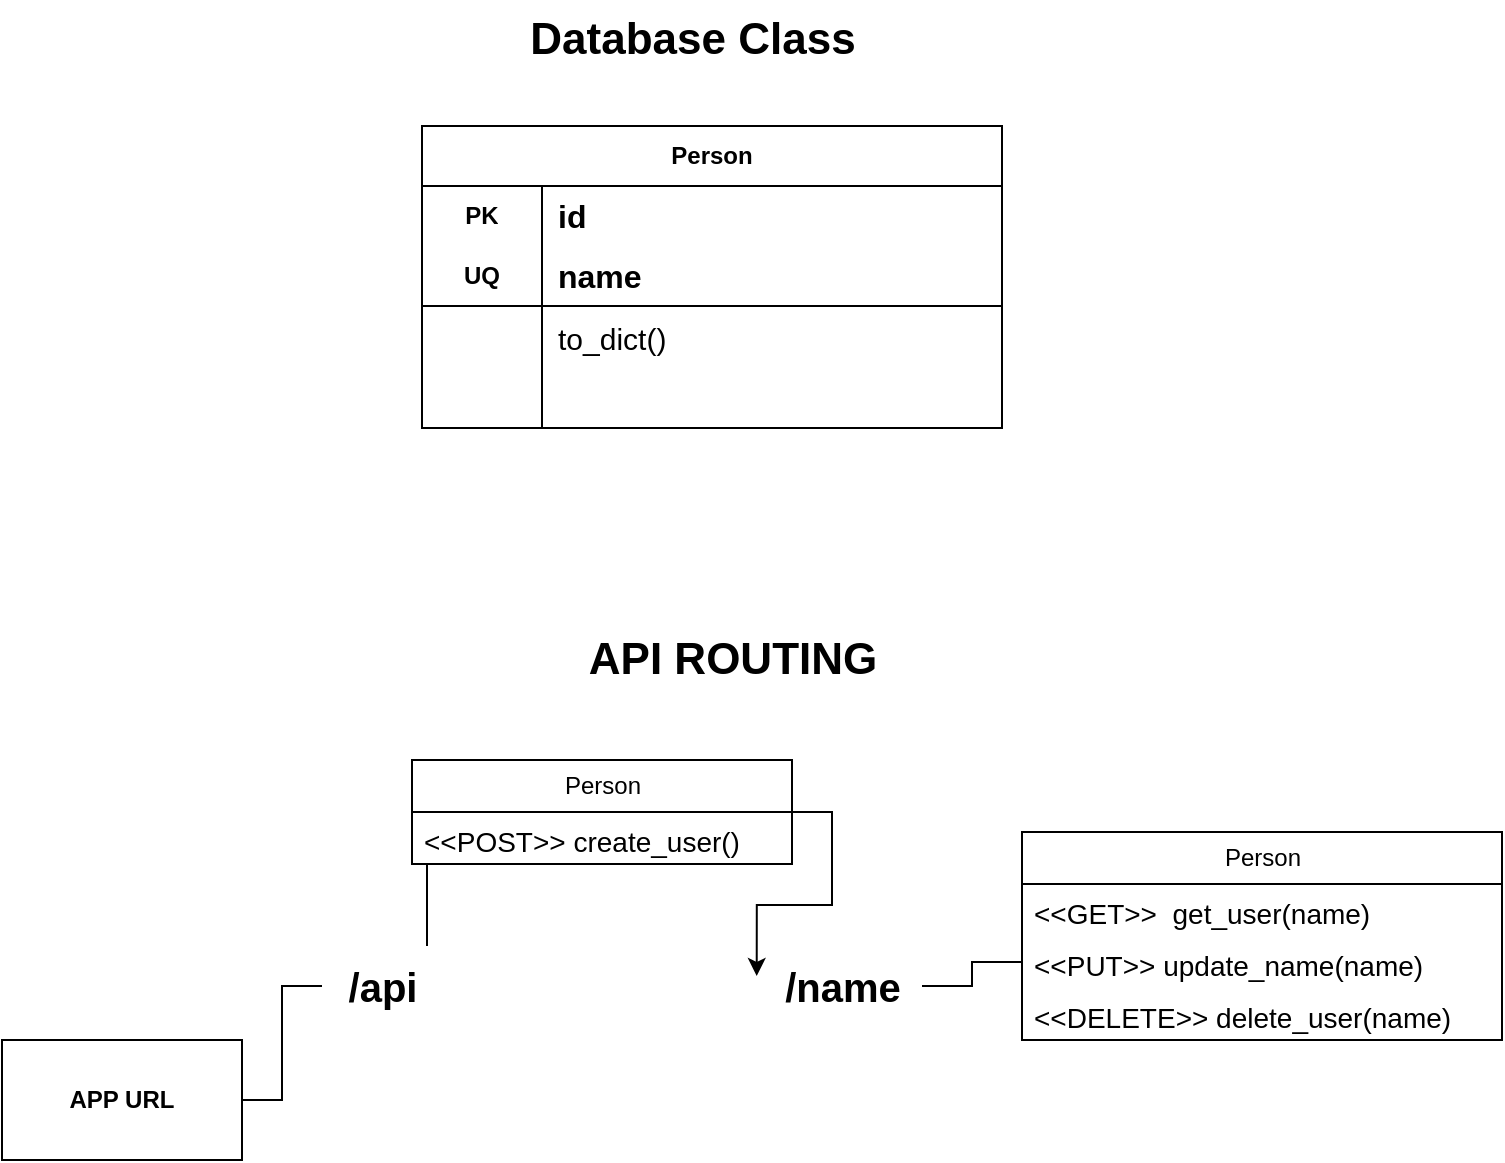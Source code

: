 <mxfile version="21.7.5" type="device">
  <diagram id="R2lEEEUBdFMjLlhIrx00" name="Page-1">
    <mxGraphModel dx="1434" dy="758" grid="1" gridSize="10" guides="1" tooltips="1" connect="1" arrows="1" fold="1" page="1" pageScale="1" pageWidth="850" pageHeight="1100" math="0" shadow="0" extFonts="Permanent Marker^https://fonts.googleapis.com/css?family=Permanent+Marker">
      <root>
        <mxCell id="0" />
        <mxCell id="1" parent="0" />
        <mxCell id="YndeFq7swMQPopFpHH2F-1" value="Person" style="shape=table;startSize=30;container=1;collapsible=1;childLayout=tableLayout;fixedRows=1;rowLines=0;fontStyle=1;align=center;resizeLast=1;html=1;whiteSpace=wrap;" vertex="1" parent="1">
          <mxGeometry x="240" y="93" width="290" height="151" as="geometry" />
        </mxCell>
        <mxCell id="YndeFq7swMQPopFpHH2F-2" value="" style="shape=tableRow;horizontal=0;startSize=0;swimlaneHead=0;swimlaneBody=0;fillColor=none;collapsible=0;dropTarget=0;points=[[0,0.5],[1,0.5]];portConstraint=eastwest;top=0;left=0;right=0;bottom=0;html=1;" vertex="1" parent="YndeFq7swMQPopFpHH2F-1">
          <mxGeometry y="30" width="290" height="30" as="geometry" />
        </mxCell>
        <mxCell id="YndeFq7swMQPopFpHH2F-3" value="PK" style="shape=partialRectangle;connectable=0;fillColor=none;top=0;left=0;bottom=0;right=0;fontStyle=1;overflow=hidden;html=1;whiteSpace=wrap;" vertex="1" parent="YndeFq7swMQPopFpHH2F-2">
          <mxGeometry width="60" height="30" as="geometry">
            <mxRectangle width="60" height="30" as="alternateBounds" />
          </mxGeometry>
        </mxCell>
        <mxCell id="YndeFq7swMQPopFpHH2F-4" value="id" style="shape=partialRectangle;connectable=0;fillColor=none;top=0;left=0;bottom=0;right=0;align=left;spacingLeft=6;fontStyle=1;overflow=hidden;html=1;whiteSpace=wrap;fontSize=16;" vertex="1" parent="YndeFq7swMQPopFpHH2F-2">
          <mxGeometry x="60" width="230" height="30" as="geometry">
            <mxRectangle width="230" height="30" as="alternateBounds" />
          </mxGeometry>
        </mxCell>
        <mxCell id="YndeFq7swMQPopFpHH2F-5" value="" style="shape=tableRow;horizontal=0;startSize=0;swimlaneHead=0;swimlaneBody=0;fillColor=none;collapsible=0;dropTarget=0;points=[[0,0.5],[1,0.5]];portConstraint=eastwest;top=0;left=0;right=0;bottom=1;html=1;" vertex="1" parent="YndeFq7swMQPopFpHH2F-1">
          <mxGeometry y="60" width="290" height="30" as="geometry" />
        </mxCell>
        <mxCell id="YndeFq7swMQPopFpHH2F-6" value="UQ" style="shape=partialRectangle;connectable=0;fillColor=none;top=0;left=0;bottom=0;right=0;fontStyle=1;overflow=hidden;html=1;whiteSpace=wrap;" vertex="1" parent="YndeFq7swMQPopFpHH2F-5">
          <mxGeometry width="60" height="30" as="geometry">
            <mxRectangle width="60" height="30" as="alternateBounds" />
          </mxGeometry>
        </mxCell>
        <mxCell id="YndeFq7swMQPopFpHH2F-7" value="name" style="shape=partialRectangle;connectable=0;fillColor=none;top=0;left=0;bottom=0;right=0;align=left;spacingLeft=6;fontStyle=1;overflow=hidden;html=1;whiteSpace=wrap;fontSize=16;" vertex="1" parent="YndeFq7swMQPopFpHH2F-5">
          <mxGeometry x="60" width="230" height="30" as="geometry">
            <mxRectangle width="230" height="30" as="alternateBounds" />
          </mxGeometry>
        </mxCell>
        <mxCell id="YndeFq7swMQPopFpHH2F-8" value="" style="shape=tableRow;horizontal=0;startSize=0;swimlaneHead=0;swimlaneBody=0;fillColor=none;collapsible=0;dropTarget=0;points=[[0,0.5],[1,0.5]];portConstraint=eastwest;top=0;left=0;right=0;bottom=0;html=1;" vertex="1" parent="YndeFq7swMQPopFpHH2F-1">
          <mxGeometry y="90" width="290" height="31" as="geometry" />
        </mxCell>
        <mxCell id="YndeFq7swMQPopFpHH2F-9" value="" style="shape=partialRectangle;connectable=0;fillColor=none;top=0;left=0;bottom=0;right=0;editable=1;overflow=hidden;html=1;whiteSpace=wrap;" vertex="1" parent="YndeFq7swMQPopFpHH2F-8">
          <mxGeometry width="60" height="31" as="geometry">
            <mxRectangle width="60" height="31" as="alternateBounds" />
          </mxGeometry>
        </mxCell>
        <mxCell id="YndeFq7swMQPopFpHH2F-10" value="to_dict()" style="shape=partialRectangle;connectable=0;fillColor=none;top=0;left=0;bottom=0;right=0;align=left;spacingLeft=6;overflow=hidden;html=1;whiteSpace=wrap;fontSize=15;" vertex="1" parent="YndeFq7swMQPopFpHH2F-8">
          <mxGeometry x="60" width="230" height="31" as="geometry">
            <mxRectangle width="230" height="31" as="alternateBounds" />
          </mxGeometry>
        </mxCell>
        <mxCell id="YndeFq7swMQPopFpHH2F-11" value="" style="shape=tableRow;horizontal=0;startSize=0;swimlaneHead=0;swimlaneBody=0;fillColor=none;collapsible=0;dropTarget=0;points=[[0,0.5],[1,0.5]];portConstraint=eastwest;top=0;left=0;right=0;bottom=0;html=1;" vertex="1" parent="YndeFq7swMQPopFpHH2F-1">
          <mxGeometry y="121" width="290" height="30" as="geometry" />
        </mxCell>
        <mxCell id="YndeFq7swMQPopFpHH2F-12" value="" style="shape=partialRectangle;connectable=0;fillColor=none;top=0;left=0;bottom=0;right=0;editable=1;overflow=hidden;html=1;whiteSpace=wrap;" vertex="1" parent="YndeFq7swMQPopFpHH2F-11">
          <mxGeometry width="60" height="30" as="geometry">
            <mxRectangle width="60" height="30" as="alternateBounds" />
          </mxGeometry>
        </mxCell>
        <mxCell id="YndeFq7swMQPopFpHH2F-13" value="" style="shape=partialRectangle;connectable=0;fillColor=none;top=0;left=0;bottom=0;right=0;align=left;spacingLeft=6;overflow=hidden;html=1;whiteSpace=wrap;" vertex="1" parent="YndeFq7swMQPopFpHH2F-11">
          <mxGeometry x="60" width="230" height="30" as="geometry">
            <mxRectangle width="230" height="30" as="alternateBounds" />
          </mxGeometry>
        </mxCell>
        <mxCell id="YndeFq7swMQPopFpHH2F-15" style="edgeStyle=elbowEdgeStyle;rounded=0;orthogonalLoop=1;jettySize=auto;html=1;startArrow=none;endArrow=none;" edge="1" parent="1" source="YndeFq7swMQPopFpHH2F-20" target="YndeFq7swMQPopFpHH2F-16">
          <mxGeometry relative="1" as="geometry">
            <mxPoint x="340" y="453" as="targetPoint" />
          </mxGeometry>
        </mxCell>
        <mxCell id="YndeFq7swMQPopFpHH2F-21" style="edgeStyle=elbowEdgeStyle;rounded=0;orthogonalLoop=1;jettySize=auto;html=1;startArrow=none;endArrow=none;entryX=0;entryY=0.5;entryDx=0;entryDy=0;" edge="1" parent="1" source="YndeFq7swMQPopFpHH2F-22" target="YndeFq7swMQPopFpHH2F-28">
          <mxGeometry relative="1" as="geometry">
            <mxPoint x="400" y="643" as="targetPoint" />
          </mxGeometry>
        </mxCell>
        <UserObject label="APP URL" treeRoot="1" id="YndeFq7swMQPopFpHH2F-14">
          <mxCell style="whiteSpace=wrap;html=1;align=center;treeFolding=1;treeMoving=1;newEdgeStyle={&quot;edgeStyle&quot;:&quot;elbowEdgeStyle&quot;,&quot;startArrow&quot;:&quot;none&quot;,&quot;endArrow&quot;:&quot;none&quot;};fontStyle=1" vertex="1" parent="1">
            <mxGeometry x="30" y="550" width="120" height="60" as="geometry" />
          </mxCell>
        </UserObject>
        <mxCell id="YndeFq7swMQPopFpHH2F-31" style="edgeStyle=orthogonalEdgeStyle;rounded=0;orthogonalLoop=1;jettySize=auto;html=1;exitX=1;exitY=0.5;exitDx=0;exitDy=0;entryX=-0.033;entryY=0.375;entryDx=0;entryDy=0;entryPerimeter=0;" edge="1" parent="1" source="YndeFq7swMQPopFpHH2F-16" target="YndeFq7swMQPopFpHH2F-22">
          <mxGeometry relative="1" as="geometry" />
        </mxCell>
        <mxCell id="YndeFq7swMQPopFpHH2F-16" value="Person" style="swimlane;fontStyle=0;childLayout=stackLayout;horizontal=1;startSize=26;fillColor=none;horizontalStack=0;resizeParent=1;resizeParentMax=0;resizeLast=0;collapsible=1;marginBottom=0;html=1;" vertex="1" parent="1">
          <mxGeometry x="235" y="410" width="190" height="52" as="geometry" />
        </mxCell>
        <mxCell id="YndeFq7swMQPopFpHH2F-17" value="&amp;lt;&amp;lt;POST&amp;gt;&amp;gt; create_user()" style="text;strokeColor=none;fillColor=none;align=left;verticalAlign=top;spacingLeft=4;spacingRight=4;overflow=hidden;rotatable=0;points=[[0,0.5],[1,0.5]];portConstraint=eastwest;whiteSpace=wrap;html=1;fontSize=14;fontStyle=0" vertex="1" parent="YndeFq7swMQPopFpHH2F-16">
          <mxGeometry y="26" width="190" height="26" as="geometry" />
        </mxCell>
        <mxCell id="YndeFq7swMQPopFpHH2F-23" value="" style="edgeStyle=elbowEdgeStyle;rounded=0;orthogonalLoop=1;jettySize=auto;html=1;startArrow=none;endArrow=none;" edge="1" parent="1" source="YndeFq7swMQPopFpHH2F-14" target="YndeFq7swMQPopFpHH2F-20">
          <mxGeometry relative="1" as="geometry">
            <mxPoint x="340" y="445" as="targetPoint" />
            <mxPoint x="160" y="503" as="sourcePoint" />
          </mxGeometry>
        </mxCell>
        <mxCell id="YndeFq7swMQPopFpHH2F-20" value="/api" style="text;html=1;align=center;verticalAlign=middle;resizable=0;points=[];autosize=1;strokeColor=none;fillColor=none;fontSize=20;fontStyle=1" vertex="1" parent="1">
          <mxGeometry x="190" y="503" width="60" height="40" as="geometry" />
        </mxCell>
        <mxCell id="YndeFq7swMQPopFpHH2F-22" value="/name" style="text;html=1;align=center;verticalAlign=middle;resizable=0;points=[];autosize=1;strokeColor=none;fillColor=none;fontSize=20;fontStyle=1" vertex="1" parent="1">
          <mxGeometry x="410" y="503" width="80" height="40" as="geometry" />
        </mxCell>
        <mxCell id="YndeFq7swMQPopFpHH2F-26" value="Person" style="swimlane;fontStyle=0;childLayout=stackLayout;horizontal=1;startSize=26;fillColor=none;horizontalStack=0;resizeParent=1;resizeParentMax=0;resizeLast=0;collapsible=1;marginBottom=0;html=1;" vertex="1" parent="1">
          <mxGeometry x="540" y="446" width="240" height="104" as="geometry" />
        </mxCell>
        <mxCell id="YndeFq7swMQPopFpHH2F-27" value="&amp;lt;&amp;lt;GET&amp;gt;&amp;gt;&amp;nbsp; get_user(name)" style="text;strokeColor=none;fillColor=none;align=left;verticalAlign=top;spacingLeft=4;spacingRight=4;overflow=hidden;rotatable=0;points=[[0,0.5],[1,0.5]];portConstraint=eastwest;whiteSpace=wrap;html=1;fontSize=14;" vertex="1" parent="YndeFq7swMQPopFpHH2F-26">
          <mxGeometry y="26" width="240" height="26" as="geometry" />
        </mxCell>
        <mxCell id="YndeFq7swMQPopFpHH2F-28" value="&amp;lt;&amp;lt;PUT&amp;gt;&amp;gt; update_name(name)" style="text;strokeColor=none;fillColor=none;align=left;verticalAlign=top;spacingLeft=4;spacingRight=4;overflow=hidden;rotatable=0;points=[[0,0.5],[1,0.5]];portConstraint=eastwest;whiteSpace=wrap;html=1;fontSize=14;" vertex="1" parent="YndeFq7swMQPopFpHH2F-26">
          <mxGeometry y="52" width="240" height="26" as="geometry" />
        </mxCell>
        <mxCell id="YndeFq7swMQPopFpHH2F-29" value="&amp;lt;&amp;lt;DELETE&amp;gt;&amp;gt; delete_user(name)" style="text;strokeColor=none;fillColor=none;align=left;verticalAlign=top;spacingLeft=4;spacingRight=4;overflow=hidden;rotatable=0;points=[[0,0.5],[1,0.5]];portConstraint=eastwest;whiteSpace=wrap;html=1;fontSize=14;" vertex="1" parent="YndeFq7swMQPopFpHH2F-26">
          <mxGeometry y="78" width="240" height="26" as="geometry" />
        </mxCell>
        <mxCell id="YndeFq7swMQPopFpHH2F-32" value="Database Class" style="text;html=1;align=center;verticalAlign=middle;resizable=0;points=[];autosize=1;strokeColor=none;fillColor=none;fontSize=22;fontStyle=1" vertex="1" parent="1">
          <mxGeometry x="280" y="30" width="190" height="40" as="geometry" />
        </mxCell>
        <mxCell id="YndeFq7swMQPopFpHH2F-33" value="API ROUTING" style="text;html=1;align=center;verticalAlign=middle;resizable=0;points=[];autosize=1;strokeColor=none;fillColor=none;fontSize=22;fontStyle=1" vertex="1" parent="1">
          <mxGeometry x="310" y="340" width="170" height="40" as="geometry" />
        </mxCell>
      </root>
    </mxGraphModel>
  </diagram>
</mxfile>
